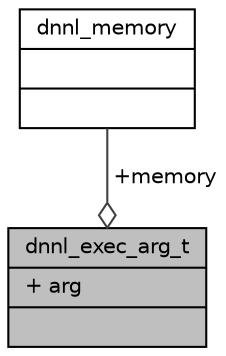 digraph "dnnl_exec_arg_t"
{
 // LATEX_PDF_SIZE
  edge [fontname="Helvetica",fontsize="10",labelfontname="Helvetica",labelfontsize="10"];
  node [fontname="Helvetica",fontsize="10",shape=record];
  Node1 [label="{dnnl_exec_arg_t\n|+ arg\l|}",height=0.2,width=0.4,color="black", fillcolor="grey75", style="filled", fontcolor="black",tooltip=" "];
  Node2 -> Node1 [color="grey25",fontsize="10",style="solid",label=" +memory" ,arrowhead="odiamond",fontname="Helvetica"];
  Node2 [label="{dnnl_memory\n||}",height=0.2,width=0.4,color="black", fillcolor="white", style="filled",URL="$structdnnl__memory.html",tooltip=" "];
}
